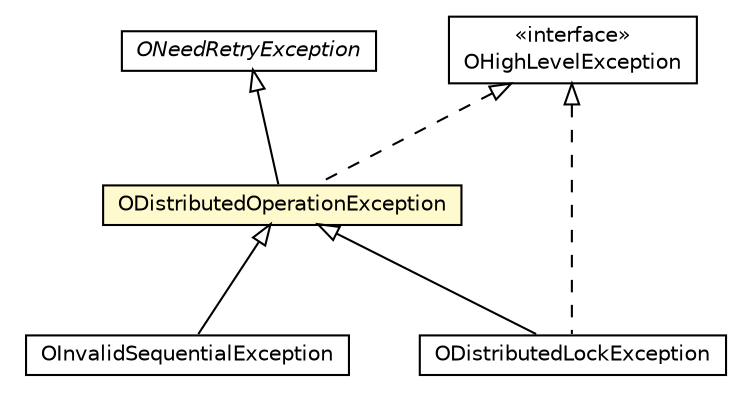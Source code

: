 #!/usr/local/bin/dot
#
# Class diagram 
# Generated by UMLGraph version R5_6-24-gf6e263 (http://www.umlgraph.org/)
#

digraph G {
	edge [fontname="Helvetica",fontsize=10,labelfontname="Helvetica",labelfontsize=10];
	node [fontname="Helvetica",fontsize=10,shape=plaintext];
	nodesep=0.25;
	ranksep=0.5;
	// com.orientechnologies.common.concur.ONeedRetryException
	c3000292 [label=<<table title="com.orientechnologies.common.concur.ONeedRetryException" border="0" cellborder="1" cellspacing="0" cellpadding="2" port="p" href="../../../../common/concur/ONeedRetryException.html">
		<tr><td><table border="0" cellspacing="0" cellpadding="1">
<tr><td align="center" balign="center"><font face="Helvetica-Oblique"> ONeedRetryException </font></td></tr>
		</table></td></tr>
		</table>>, URL="../../../../common/concur/ONeedRetryException.html", fontname="Helvetica", fontcolor="black", fontsize=10.0];
	// com.orientechnologies.common.exception.OHighLevelException
	c3000428 [label=<<table title="com.orientechnologies.common.exception.OHighLevelException" border="0" cellborder="1" cellspacing="0" cellpadding="2" port="p" href="../../../../common/exception/OHighLevelException.html">
		<tr><td><table border="0" cellspacing="0" cellpadding="1">
<tr><td align="center" balign="center"> &#171;interface&#187; </td></tr>
<tr><td align="center" balign="center"> OHighLevelException </td></tr>
		</table></td></tr>
		</table>>, URL="../../../../common/exception/OHighLevelException.html", fontname="Helvetica", fontcolor="black", fontsize=10.0];
	// com.orientechnologies.orient.server.distributed.task.ODistributedOperationException
	c3002516 [label=<<table title="com.orientechnologies.orient.server.distributed.task.ODistributedOperationException" border="0" cellborder="1" cellspacing="0" cellpadding="2" port="p" bgcolor="lemonChiffon" href="./ODistributedOperationException.html">
		<tr><td><table border="0" cellspacing="0" cellpadding="1">
<tr><td align="center" balign="center"> ODistributedOperationException </td></tr>
		</table></td></tr>
		</table>>, URL="./ODistributedOperationException.html", fontname="Helvetica", fontcolor="black", fontsize=10.0];
	// com.orientechnologies.orient.server.distributed.task.ODistributedLockException
	c3002519 [label=<<table title="com.orientechnologies.orient.server.distributed.task.ODistributedLockException" border="0" cellborder="1" cellspacing="0" cellpadding="2" port="p" href="./ODistributedLockException.html">
		<tr><td><table border="0" cellspacing="0" cellpadding="1">
<tr><td align="center" balign="center"> ODistributedLockException </td></tr>
		</table></td></tr>
		</table>>, URL="./ODistributedLockException.html", fontname="Helvetica", fontcolor="black", fontsize=10.0];
	// com.orientechnologies.orient.server.distributed.impl.OInvalidSequentialException
	c3002779 [label=<<table title="com.orientechnologies.orient.server.distributed.impl.OInvalidSequentialException" border="0" cellborder="1" cellspacing="0" cellpadding="2" port="p" href="../impl/OInvalidSequentialException.html">
		<tr><td><table border="0" cellspacing="0" cellpadding="1">
<tr><td align="center" balign="center"> OInvalidSequentialException </td></tr>
		</table></td></tr>
		</table>>, URL="../impl/OInvalidSequentialException.html", fontname="Helvetica", fontcolor="black", fontsize=10.0];
	//com.orientechnologies.orient.server.distributed.task.ODistributedOperationException extends com.orientechnologies.common.concur.ONeedRetryException
	c3000292:p -> c3002516:p [dir=back,arrowtail=empty];
	//com.orientechnologies.orient.server.distributed.task.ODistributedOperationException implements com.orientechnologies.common.exception.OHighLevelException
	c3000428:p -> c3002516:p [dir=back,arrowtail=empty,style=dashed];
	//com.orientechnologies.orient.server.distributed.task.ODistributedLockException extends com.orientechnologies.orient.server.distributed.task.ODistributedOperationException
	c3002516:p -> c3002519:p [dir=back,arrowtail=empty];
	//com.orientechnologies.orient.server.distributed.task.ODistributedLockException implements com.orientechnologies.common.exception.OHighLevelException
	c3000428:p -> c3002519:p [dir=back,arrowtail=empty,style=dashed];
	//com.orientechnologies.orient.server.distributed.impl.OInvalidSequentialException extends com.orientechnologies.orient.server.distributed.task.ODistributedOperationException
	c3002516:p -> c3002779:p [dir=back,arrowtail=empty];
}

